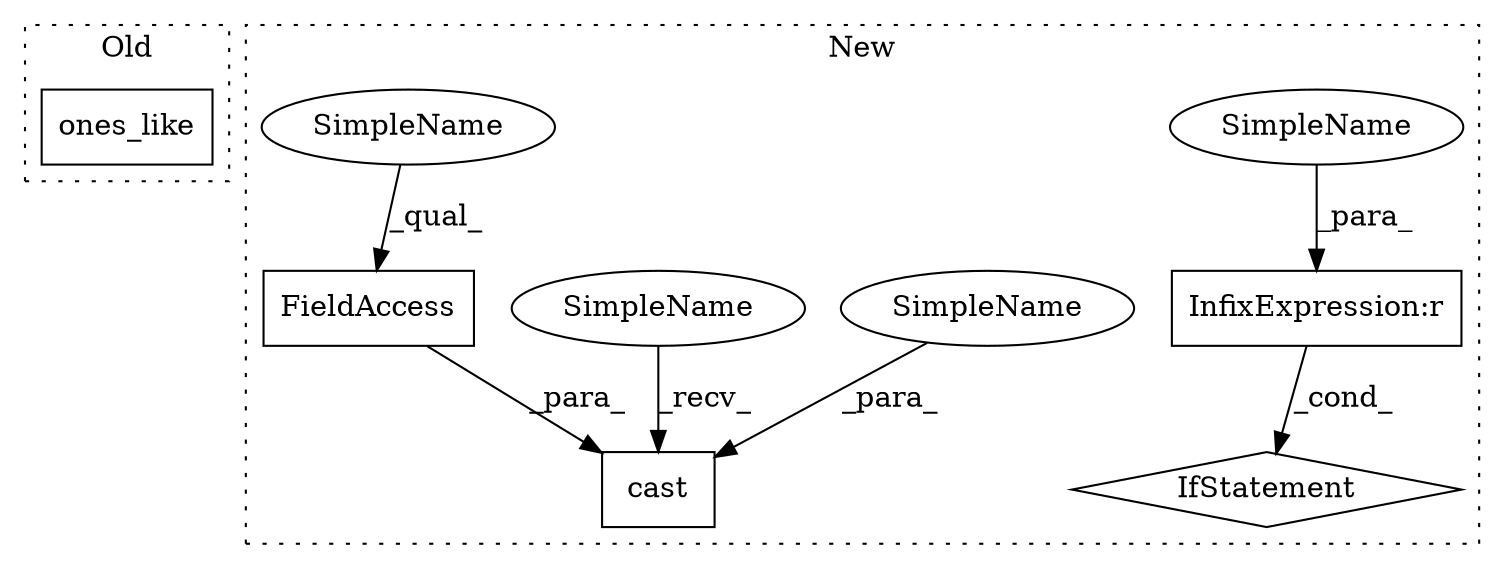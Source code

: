 digraph G {
subgraph cluster0 {
1 [label="ones_like" a="32" s="28643,28659" l="10,1" shape="box"];
label = "Old";
style="dotted";
}
subgraph cluster1 {
2 [label="cast" a="32" s="28659,28687" l="5,1" shape="box"];
3 [label="InfixExpression:r" a="27" s="28323" l="4" shape="box"];
4 [label="FieldAccess" a="22" s="28669" l="18" shape="box"];
5 [label="IfStatement" a="25" s="28315,28331" l="4,2" shape="diamond"];
6 [label="SimpleName" a="42" s="28664" l="4" shape="ellipse"];
7 [label="SimpleName" a="42" s="28319" l="4" shape="ellipse"];
8 [label="SimpleName" a="42" s="28669" l="10" shape="ellipse"];
9 [label="SimpleName" a="42" s="28648" l="10" shape="ellipse"];
label = "New";
style="dotted";
}
3 -> 5 [label="_cond_"];
4 -> 2 [label="_para_"];
6 -> 2 [label="_para_"];
7 -> 3 [label="_para_"];
8 -> 4 [label="_qual_"];
9 -> 2 [label="_recv_"];
}